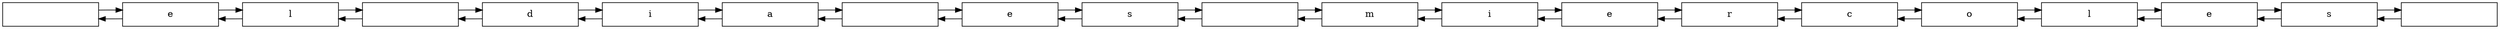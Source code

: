 digraph G{ 
rankdir=LR 
node[ shape = box] 
0[label = " " width=2.0 ]; 
1[label = "e" width=2.0 ]; 
2[label = "l" width=2.0 ]; 
3[label = " " width=2.0 ]; 
4[label = "d" width=2.0 ]; 
5[label = "i" width=2.0 ]; 
6[label = "a" width=2.0 ]; 
7[label = " " width=2.0 ]; 
8[label = "e" width=2.0 ]; 
9[label = "s" width=2.0 ]; 
10[label = " " width=2.0 ]; 
11[label = "m" width=2.0 ]; 
12[label = "i" width=2.0 ]; 
13[label = "e" width=2.0 ]; 
14[label = "r" width=2.0 ]; 
15[label = "c" width=2.0 ]; 
16[label = "o" width=2.0 ]; 
17[label = "l" width=2.0 ]; 
18[label = "e" width=2.0 ]; 
19[label = "s" width=2.0 ]; 
20[label = "
" width=2.0 ]; 
0 -> 1[dir = back]; 
0 -> 1 
1 -> 2[dir = back]; 
1 -> 2 
2 -> 3[dir = back]; 
2 -> 3 
3 -> 4[dir = back]; 
3 -> 4 
4 -> 5[dir = back]; 
4 -> 5 
5 -> 6[dir = back]; 
5 -> 6 
6 -> 7[dir = back]; 
6 -> 7 
7 -> 8[dir = back]; 
7 -> 8 
8 -> 9[dir = back]; 
8 -> 9 
9 -> 10[dir = back]; 
9 -> 10 
10 -> 11[dir = back]; 
10 -> 11 
11 -> 12[dir = back]; 
11 -> 12 
12 -> 13[dir = back]; 
12 -> 13 
13 -> 14[dir = back]; 
13 -> 14 
14 -> 15[dir = back]; 
14 -> 15 
15 -> 16[dir = back]; 
15 -> 16 
16 -> 17[dir = back]; 
16 -> 17 
17 -> 18[dir = back]; 
17 -> 18 
18 -> 19[dir = back]; 
18 -> 19 
19 -> 20[dir = back]; 
19 -> 20 
}